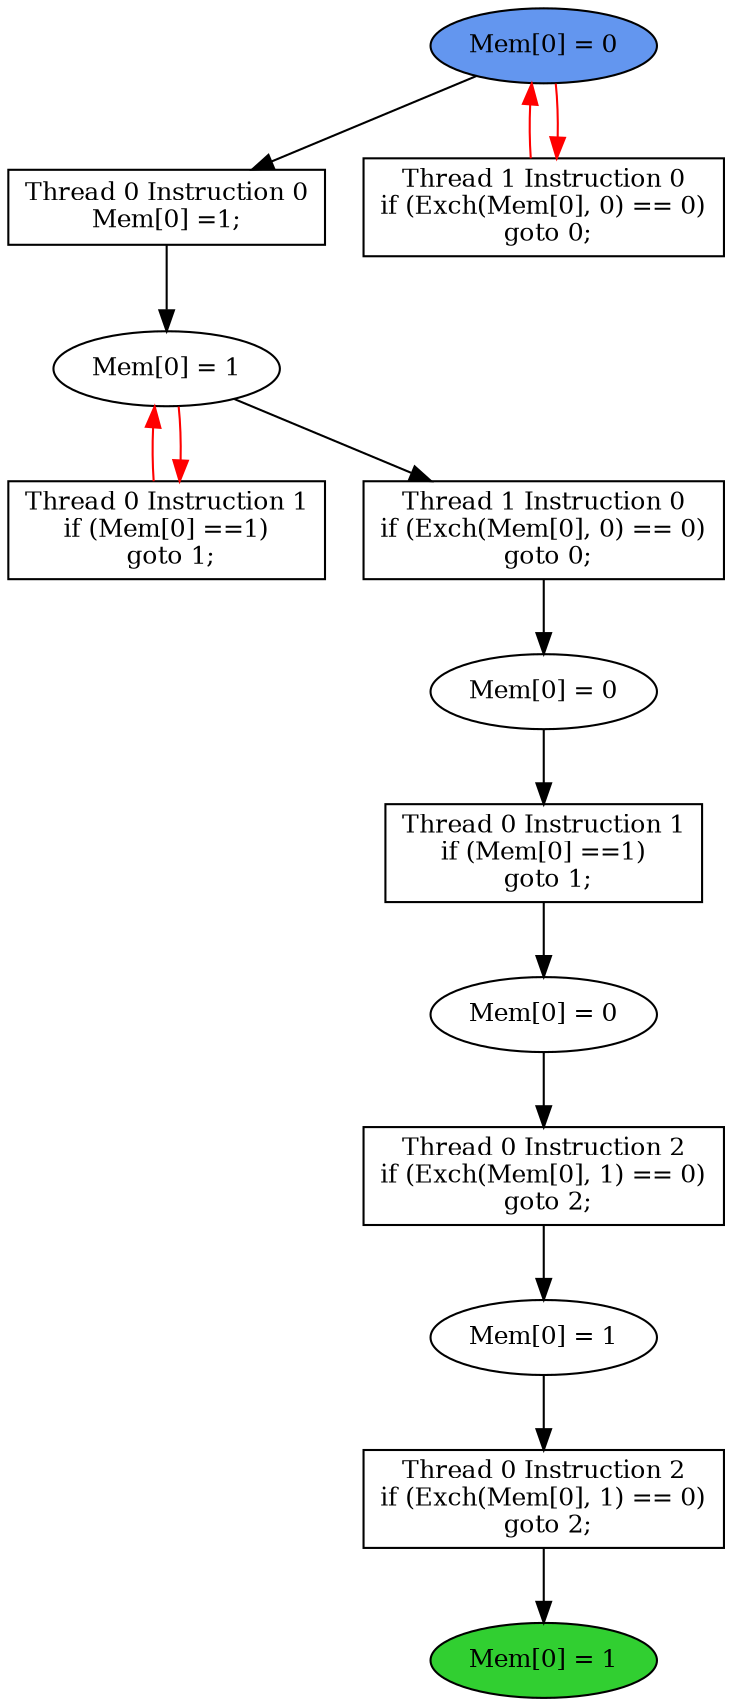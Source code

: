 digraph "graph" {
graph [fontsize=12]
node [fontsize=12]
edge [fontsize=12]
rankdir=TB;
"N24" -> "N23" [uuid = "<A0, S3>", color = "#000000", fontcolor = "#ffffff", style = "solid", label = "", dir = "forward", weight = "1"]
"N23" -> "N22" [uuid = "<A1, S3>", color = "#ff0000", fontcolor = "#ffffff", style = "solid", label = "", dir = "back", weight = "1"]
"N14" -> "N13" [uuid = "<A2, S2>", color = "#000000", fontcolor = "#ffffff", style = "solid", label = "", dir = "forward", weight = "1"]
"N16" -> "N15" [uuid = "<A3, S1>", color = "#000000", fontcolor = "#ffffff", style = "solid", label = "", dir = "forward", weight = "1"]
"N10" -> "N9" [uuid = "<A4, END>", color = "#000000", fontcolor = "#ffffff", style = "solid", label = "", dir = "forward", weight = "1"]
"N12" -> "N11" [uuid = "<A5, S0>", color = "#000000", fontcolor = "#ffffff", style = "solid", label = "", dir = "forward", weight = "1"]
"N25" -> "N21" [uuid = "<A6, START>", color = "#ff0000", fontcolor = "#ffffff", style = "solid", label = "", dir = "back", weight = "1"]
"N25" -> "N24" [uuid = "<A0, START>", color = "#000000", fontcolor = "#ffffff", style = "solid", label = "", dir = "forward", weight = "1"]
"N23" -> "N22" [uuid = "<A1, S3>", color = "#ff0000", fontcolor = "#ffffff", style = "solid", label = "", dir = "forward", weight = "1"]
"N15" -> "N14" [uuid = "<A2, S1>", color = "#000000", fontcolor = "#ffffff", style = "solid", label = "", dir = "forward", weight = "1"]
"N23" -> "N16" [uuid = "<A3, S3>", color = "#000000", fontcolor = "#ffffff", style = "solid", label = "", dir = "forward", weight = "1"]
"N11" -> "N10" [uuid = "<A4, S0>", color = "#000000", fontcolor = "#ffffff", style = "solid", label = "", dir = "forward", weight = "1"]
"N13" -> "N12" [uuid = "<A5, S2>", color = "#000000", fontcolor = "#ffffff", style = "solid", label = "", dir = "forward", weight = "1"]
"N25" -> "N21" [uuid = "<A6, START>", color = "#ff0000", fontcolor = "#ffffff", style = "solid", label = "", dir = "forward", weight = "1"]
"N9" [uuid="END", label="Mem[0] = 1", fillcolor = "#31cf31", fontcolor = "#000000", shape = "ellipse", style = "filled, solid"]
"N10" [uuid="A4", label="Thread 0 Instruction 2
if (Exch(Mem[0], 1) == 0)
 goto 2;", fillcolor = "#ffffff", fontcolor = "#000000", shape = "box", style = "filled, solid"]
"N11" [uuid="S0", label="Mem[0] = 1", fillcolor = "#ffffff", fontcolor = "#000000", shape = "ellipse", style = "filled, solid"]
"N12" [uuid="A5", label="Thread 0 Instruction 2
if (Exch(Mem[0], 1) == 0)
 goto 2;", fillcolor = "#ffffff", fontcolor = "#000000", shape = "box", style = "filled, solid"]
"N13" [uuid="S2", label="Mem[0] = 0", fillcolor = "#ffffff", fontcolor = "#000000", shape = "ellipse", style = "filled, solid"]
"N14" [uuid="A2", label="Thread 0 Instruction 1
if (Mem[0] ==1)
 goto 1;", fillcolor = "#ffffff", fontcolor = "#000000", shape = "box", style = "filled, solid"]
"N15" [uuid="S1", label="Mem[0] = 0", fillcolor = "#ffffff", fontcolor = "#000000", shape = "ellipse", style = "filled, solid"]
"N16" [uuid="A3", label="Thread 1 Instruction 0
if (Exch(Mem[0], 0) == 0)
 goto 0;", fillcolor = "#ffffff", fontcolor = "#000000", shape = "box", style = "filled, solid"]
"N21" [uuid="A6", label="Thread 1 Instruction 0
if (Exch(Mem[0], 0) == 0)
 goto 0;", fillcolor = "#ffffff", fontcolor = "#000000", shape = "box", style = "filled, solid"]
"N22" [uuid="A1", label="Thread 0 Instruction 1
if (Mem[0] ==1)
 goto 1;", fillcolor = "#ffffff", fontcolor = "#000000", shape = "box", style = "filled, solid"]
"N23" [uuid="S3", label="Mem[0] = 1", fillcolor = "#ffffff", fontcolor = "#000000", shape = "ellipse", style = "filled, solid"]
"N24" [uuid="A0", label="Thread 0 Instruction 0
Mem[0] =1;", fillcolor = "#ffffff", fontcolor = "#000000", shape = "box", style = "filled, solid"]
"N25" [uuid="START", label="Mem[0] = 0", fillcolor = "#6396ef", fontcolor = "#000000", shape = "ellipse", style = "filled, solid"]
}